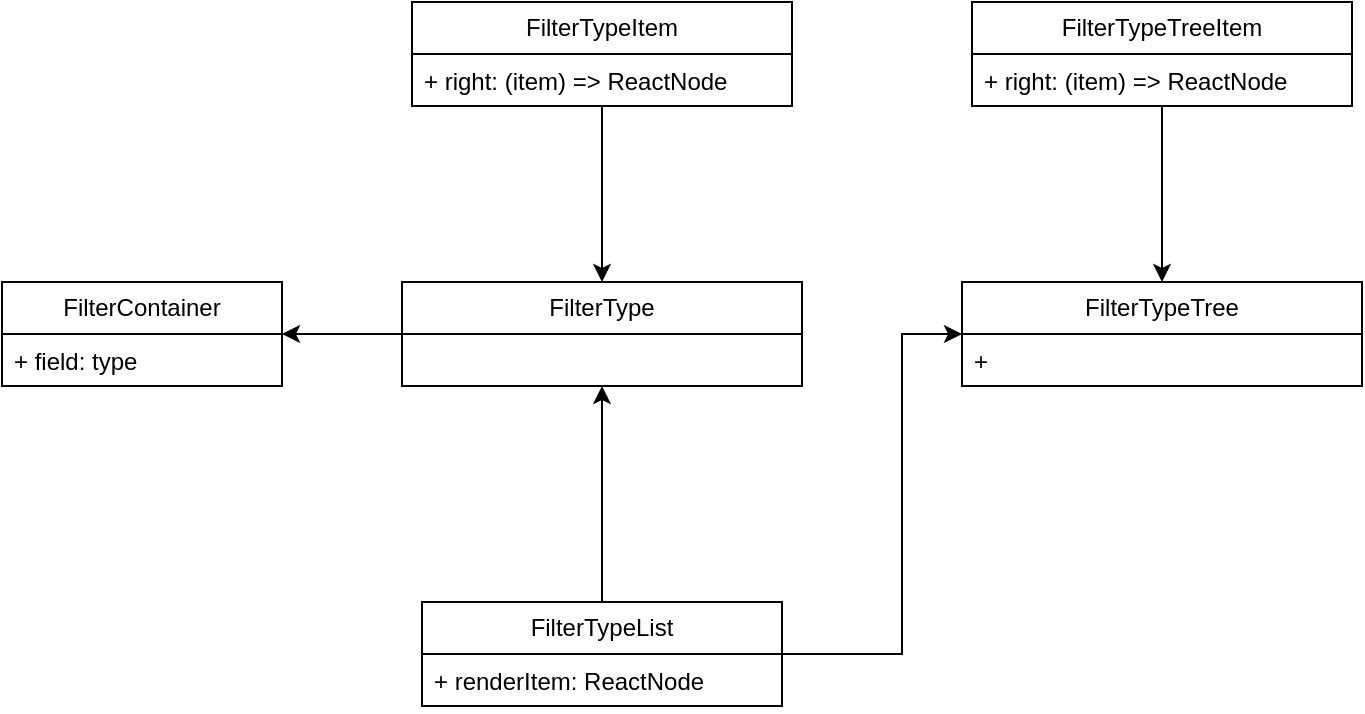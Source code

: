<mxfile version="22.1.11" type="github">
  <diagram name="Page-1" id="mX-OrBulWnp5dGfO1HXV">
    <mxGraphModel dx="1004" dy="676" grid="1" gridSize="10" guides="1" tooltips="1" connect="1" arrows="1" fold="1" page="1" pageScale="1" pageWidth="850" pageHeight="1100" math="0" shadow="0">
      <root>
        <mxCell id="0" />
        <mxCell id="1" parent="0" />
        <mxCell id="-41uTOUO-aYMpCjWxt2I-10" value="FilterContainer" style="swimlane;fontStyle=0;childLayout=stackLayout;horizontal=1;startSize=26;fillColor=none;horizontalStack=0;resizeParent=1;resizeParentMax=0;resizeLast=0;collapsible=1;marginBottom=0;whiteSpace=wrap;html=1;" vertex="1" parent="1">
          <mxGeometry x="40" y="160" width="140" height="52" as="geometry" />
        </mxCell>
        <mxCell id="-41uTOUO-aYMpCjWxt2I-12" value="+ field: type" style="text;strokeColor=none;fillColor=none;align=left;verticalAlign=top;spacingLeft=4;spacingRight=4;overflow=hidden;rotatable=0;points=[[0,0.5],[1,0.5]];portConstraint=eastwest;whiteSpace=wrap;html=1;" vertex="1" parent="-41uTOUO-aYMpCjWxt2I-10">
          <mxGeometry y="26" width="140" height="26" as="geometry" />
        </mxCell>
        <mxCell id="-41uTOUO-aYMpCjWxt2I-22" style="edgeStyle=orthogonalEdgeStyle;rounded=0;orthogonalLoop=1;jettySize=auto;html=1;entryX=1;entryY=0.5;entryDx=0;entryDy=0;" edge="1" parent="1" source="-41uTOUO-aYMpCjWxt2I-14" target="-41uTOUO-aYMpCjWxt2I-10">
          <mxGeometry relative="1" as="geometry" />
        </mxCell>
        <mxCell id="-41uTOUO-aYMpCjWxt2I-14" value="FilterType" style="swimlane;fontStyle=0;childLayout=stackLayout;horizontal=1;startSize=26;fillColor=none;horizontalStack=0;resizeParent=1;resizeParentMax=0;resizeLast=0;collapsible=1;marginBottom=0;whiteSpace=wrap;html=1;" vertex="1" parent="1">
          <mxGeometry x="240" y="160" width="200" height="52" as="geometry" />
        </mxCell>
        <mxCell id="-41uTOUO-aYMpCjWxt2I-25" style="edgeStyle=orthogonalEdgeStyle;rounded=0;orthogonalLoop=1;jettySize=auto;html=1;" edge="1" parent="1" source="-41uTOUO-aYMpCjWxt2I-16" target="-41uTOUO-aYMpCjWxt2I-14">
          <mxGeometry relative="1" as="geometry" />
        </mxCell>
        <mxCell id="-41uTOUO-aYMpCjWxt2I-33" style="edgeStyle=orthogonalEdgeStyle;rounded=0;orthogonalLoop=1;jettySize=auto;html=1;exitX=1;exitY=0.5;exitDx=0;exitDy=0;entryX=0;entryY=0.5;entryDx=0;entryDy=0;" edge="1" parent="1" source="-41uTOUO-aYMpCjWxt2I-16" target="-41uTOUO-aYMpCjWxt2I-26">
          <mxGeometry relative="1" as="geometry">
            <Array as="points">
              <mxPoint x="490" y="346" />
              <mxPoint x="490" y="186" />
            </Array>
          </mxGeometry>
        </mxCell>
        <mxCell id="-41uTOUO-aYMpCjWxt2I-16" value="FilterTypeList" style="swimlane;fontStyle=0;childLayout=stackLayout;horizontal=1;startSize=26;fillColor=none;horizontalStack=0;resizeParent=1;resizeParentMax=0;resizeLast=0;collapsible=1;marginBottom=0;whiteSpace=wrap;html=1;" vertex="1" parent="1">
          <mxGeometry x="250" y="320" width="180" height="52" as="geometry" />
        </mxCell>
        <mxCell id="-41uTOUO-aYMpCjWxt2I-17" value="+ renderItem: ReactNode" style="text;strokeColor=none;fillColor=none;align=left;verticalAlign=top;spacingLeft=4;spacingRight=4;overflow=hidden;rotatable=0;points=[[0,0.5],[1,0.5]];portConstraint=eastwest;whiteSpace=wrap;html=1;" vertex="1" parent="-41uTOUO-aYMpCjWxt2I-16">
          <mxGeometry y="26" width="180" height="26" as="geometry" />
        </mxCell>
        <mxCell id="-41uTOUO-aYMpCjWxt2I-24" style="edgeStyle=orthogonalEdgeStyle;rounded=0;orthogonalLoop=1;jettySize=auto;html=1;" edge="1" parent="1" source="-41uTOUO-aYMpCjWxt2I-18" target="-41uTOUO-aYMpCjWxt2I-14">
          <mxGeometry relative="1" as="geometry" />
        </mxCell>
        <mxCell id="-41uTOUO-aYMpCjWxt2I-18" value="FilterTypeItem" style="swimlane;fontStyle=0;childLayout=stackLayout;horizontal=1;startSize=26;fillColor=none;horizontalStack=0;resizeParent=1;resizeParentMax=0;resizeLast=0;collapsible=1;marginBottom=0;whiteSpace=wrap;html=1;" vertex="1" parent="1">
          <mxGeometry x="245" y="20" width="190" height="52" as="geometry" />
        </mxCell>
        <mxCell id="-41uTOUO-aYMpCjWxt2I-19" value="+ right: (item) =&amp;gt; ReactNode" style="text;strokeColor=none;fillColor=none;align=left;verticalAlign=top;spacingLeft=4;spacingRight=4;overflow=hidden;rotatable=0;points=[[0,0.5],[1,0.5]];portConstraint=eastwest;whiteSpace=wrap;html=1;" vertex="1" parent="-41uTOUO-aYMpCjWxt2I-18">
          <mxGeometry y="26" width="190" height="26" as="geometry" />
        </mxCell>
        <mxCell id="-41uTOUO-aYMpCjWxt2I-26" value="FilterTypeTree" style="swimlane;fontStyle=0;childLayout=stackLayout;horizontal=1;startSize=26;fillColor=none;horizontalStack=0;resizeParent=1;resizeParentMax=0;resizeLast=0;collapsible=1;marginBottom=0;whiteSpace=wrap;html=1;" vertex="1" parent="1">
          <mxGeometry x="520" y="160" width="200" height="52" as="geometry" />
        </mxCell>
        <mxCell id="-41uTOUO-aYMpCjWxt2I-27" value="+ " style="text;strokeColor=none;fillColor=none;align=left;verticalAlign=top;spacingLeft=4;spacingRight=4;overflow=hidden;rotatable=0;points=[[0,0.5],[1,0.5]];portConstraint=eastwest;whiteSpace=wrap;html=1;" vertex="1" parent="-41uTOUO-aYMpCjWxt2I-26">
          <mxGeometry y="26" width="200" height="26" as="geometry" />
        </mxCell>
        <mxCell id="-41uTOUO-aYMpCjWxt2I-30" style="edgeStyle=orthogonalEdgeStyle;rounded=0;orthogonalLoop=1;jettySize=auto;html=1;entryX=0.5;entryY=0;entryDx=0;entryDy=0;" edge="1" parent="1" source="-41uTOUO-aYMpCjWxt2I-28" target="-41uTOUO-aYMpCjWxt2I-26">
          <mxGeometry relative="1" as="geometry" />
        </mxCell>
        <mxCell id="-41uTOUO-aYMpCjWxt2I-28" value="FilterTypeTreeItem" style="swimlane;fontStyle=0;childLayout=stackLayout;horizontal=1;startSize=26;fillColor=none;horizontalStack=0;resizeParent=1;resizeParentMax=0;resizeLast=0;collapsible=1;marginBottom=0;whiteSpace=wrap;html=1;" vertex="1" parent="1">
          <mxGeometry x="525" y="20" width="190" height="52" as="geometry" />
        </mxCell>
        <mxCell id="-41uTOUO-aYMpCjWxt2I-29" value="+ right: (item) =&amp;gt; ReactNode" style="text;strokeColor=none;fillColor=none;align=left;verticalAlign=top;spacingLeft=4;spacingRight=4;overflow=hidden;rotatable=0;points=[[0,0.5],[1,0.5]];portConstraint=eastwest;whiteSpace=wrap;html=1;" vertex="1" parent="-41uTOUO-aYMpCjWxt2I-28">
          <mxGeometry y="26" width="190" height="26" as="geometry" />
        </mxCell>
      </root>
    </mxGraphModel>
  </diagram>
</mxfile>
